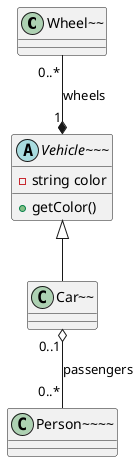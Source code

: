 @startuml

class "Wheel~~" as Wheel
class "Car~~" as Car
class "Person~~~~" as Person

abstract class "Vehicle~~~" as Vehicle
Vehicle : -string color
Vehicle : +getColor()
Vehicle "1" *-up- "0..*" Wheel : wheels
Vehicle <|-- Car
Car "0..1" o-- "0..*" Person : passengers

@enduml
